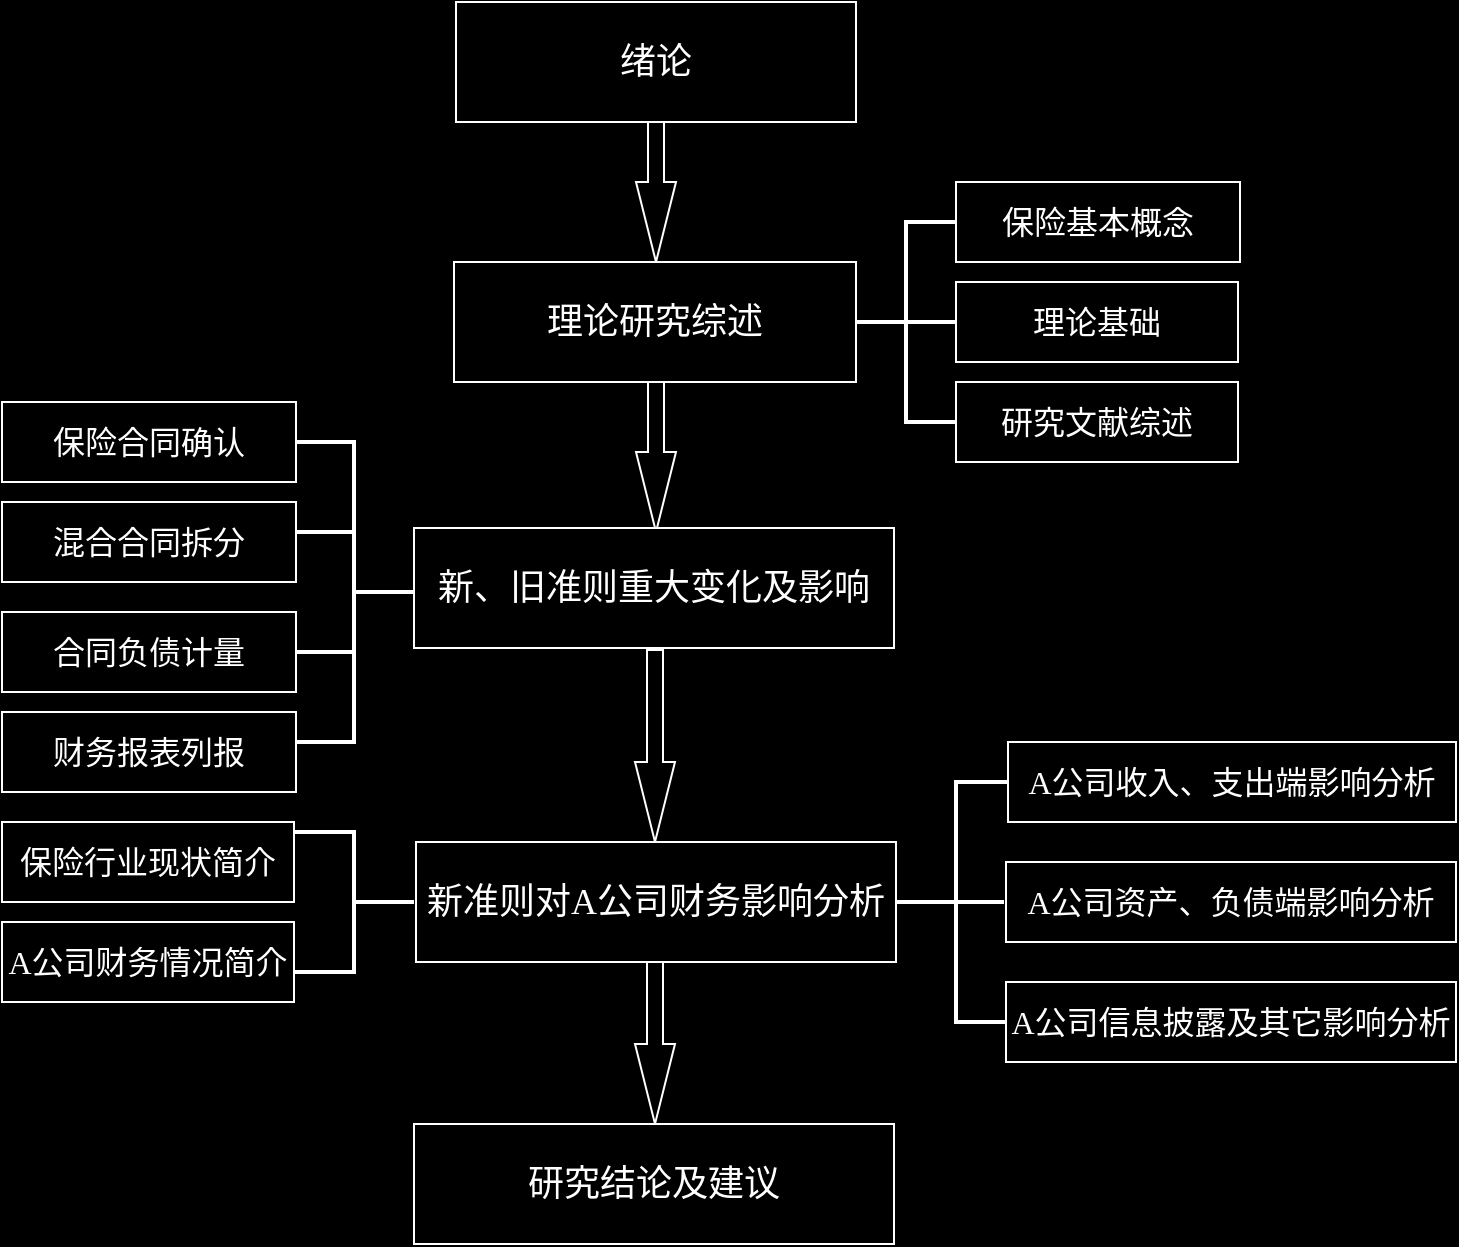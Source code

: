 <mxfile version="22.1.0" type="github">
  <diagram name="第 1 页" id="-5W15GyZ_S0E_zpRuecX">
    <mxGraphModel dx="984" dy="630" grid="0" gridSize="10" guides="1" tooltips="1" connect="1" arrows="1" fold="1" page="1" pageScale="1" pageWidth="1169" pageHeight="827" background="#000000" math="0" shadow="0">
      <root>
        <mxCell id="0" />
        <mxCell id="1" parent="0" />
        <mxCell id="SDJh8u2jdrH8w6KMBF2f-9" value="" style="html=1;shadow=0;dashed=0;align=center;verticalAlign=middle;shape=mxgraph.arrows2.arrow;dy=0.6;dx=40;direction=south;notch=0;fillColor=#000000;strokeColor=#FFFFFF;fontSize=16;fontStyle=0;fontFamily=Times New Roman;" parent="1" vertex="1">
          <mxGeometry x="410" y="230" width="20" height="85" as="geometry" />
        </mxCell>
        <mxCell id="SDJh8u2jdrH8w6KMBF2f-33" style="edgeStyle=none;rounded=0;orthogonalLoop=1;jettySize=auto;html=1;entryX=0.5;entryY=1;entryDx=0;entryDy=0;fontColor=#FFFFFF;strokeColor=#FFFFFF;fontSize=16;fontStyle=0;fontFamily=Times New Roman;" parent="1" edge="1">
          <mxGeometry relative="1" as="geometry">
            <mxPoint x="546.255" y="208.755" as="sourcePoint" />
            <mxPoint x="546.255" y="208.755" as="targetPoint" />
          </mxGeometry>
        </mxCell>
        <mxCell id="SDJh8u2jdrH8w6KMBF2f-37" value="" style="html=1;shadow=0;dashed=0;align=center;verticalAlign=middle;shape=mxgraph.arrows2.arrow;dy=0.6;dx=40;direction=south;notch=0;labelBackgroundColor=#000000;labelBorderColor=#000000;fillColor=#000000;strokeColor=#FFFFFF;fontSize=16;fontStyle=0;fontFamily=Times New Roman;" parent="1" vertex="1">
          <mxGeometry x="410" y="110" width="20" height="70" as="geometry" />
        </mxCell>
        <mxCell id="SDJh8u2jdrH8w6KMBF2f-39" value="新、旧准则重大变化及影响" style="rounded=0;whiteSpace=wrap;html=1;fontSize=18;fillColor=#000000;strokeColor=#FFFFFF;fontColor=#FFFFFF;fontStyle=0;fontFamily=Times New Roman;" parent="1" vertex="1">
          <mxGeometry x="299" y="313" width="240" height="60" as="geometry" />
        </mxCell>
        <mxCell id="SDJh8u2jdrH8w6KMBF2f-40" value="理论研究综述" style="rounded=0;whiteSpace=wrap;html=1;fontSize=18;fillColor=#000000;strokeColor=#FFFFFF;fontColor=#FFFFFF;fontStyle=0;fontFamily=Times New Roman;" parent="1" vertex="1">
          <mxGeometry x="319" y="180" width="201" height="60" as="geometry" />
        </mxCell>
        <mxCell id="SDJh8u2jdrH8w6KMBF2f-41" value="绪论" style="rounded=0;whiteSpace=wrap;html=1;fontSize=18;fillColor=#000000;strokeColor=#FFFFFF;fontColor=#FFFFFF;fontStyle=0;fontFamily=Times New Roman;" parent="1" vertex="1">
          <mxGeometry x="320" y="50" width="200" height="60" as="geometry" />
        </mxCell>
        <mxCell id="SDJh8u2jdrH8w6KMBF2f-42" value="保险基本概念" style="rounded=0;whiteSpace=wrap;html=1;fontSize=16;fontColor=#FFFFFF;strokeColor=#FFFFFF;fillColor=#000000;fontStyle=0;fontFamily=Times New Roman;" parent="1" vertex="1">
          <mxGeometry x="570" y="140" width="142" height="40" as="geometry" />
        </mxCell>
        <mxCell id="SDJh8u2jdrH8w6KMBF2f-43" value="理论基础" style="rounded=0;whiteSpace=wrap;html=1;fontSize=16;fontColor=#FFFFFF;strokeColor=#FFFFFF;fillColor=#000000;fontStyle=0;fontFamily=Times New Roman;" parent="1" vertex="1">
          <mxGeometry x="570" y="190" width="141" height="40" as="geometry" />
        </mxCell>
        <mxCell id="SDJh8u2jdrH8w6KMBF2f-45" value="" style="strokeWidth=2;html=1;shape=mxgraph.flowchart.annotation_2;align=left;labelPosition=right;pointerEvents=1;strokeColor=#FFFFFF;fontSize=16;fontStyle=0;fontFamily=Times New Roman;" parent="1" vertex="1">
          <mxGeometry x="520" y="160" width="50" height="100" as="geometry" />
        </mxCell>
        <mxCell id="SDJh8u2jdrH8w6KMBF2f-47" value="" style="line;strokeWidth=2;html=1;strokeColor=#FFFFFF;fontColor=#FFFFFF;fontSize=16;fontStyle=0;fontFamily=Times New Roman;" parent="1" vertex="1">
          <mxGeometry x="540" y="205" width="30" height="10" as="geometry" />
        </mxCell>
        <mxCell id="SDJh8u2jdrH8w6KMBF2f-48" value="研究文献综述" style="rounded=0;whiteSpace=wrap;html=1;fontSize=16;fontColor=#FFFFFF;strokeColor=#FFFFFF;fillColor=#000000;fontStyle=0;fontFamily=Times New Roman;" parent="1" vertex="1">
          <mxGeometry x="570" y="240" width="141" height="40" as="geometry" />
        </mxCell>
        <mxCell id="SDJh8u2jdrH8w6KMBF2f-49" value="" style="strokeWidth=2;html=1;shape=mxgraph.flowchart.annotation_2;align=left;labelPosition=right;pointerEvents=1;rotation=-180;strokeColor=#FFFFFF;fontSize=16;fontStyle=0;fontFamily=Times New Roman;" parent="1" vertex="1">
          <mxGeometry x="239" y="270" width="60" height="150" as="geometry" />
        </mxCell>
        <mxCell id="SDJh8u2jdrH8w6KMBF2f-51" value="" style="line;strokeWidth=2;html=1;strokeColor=#FFFFFF;fontSize=16;fontStyle=0;fontFamily=Times New Roman;" parent="1" vertex="1">
          <mxGeometry x="239" y="310" width="30" height="10" as="geometry" />
        </mxCell>
        <mxCell id="SDJh8u2jdrH8w6KMBF2f-52" value="" style="line;strokeWidth=2;html=1;strokeColor=#FFFFFF;fontSize=16;fontStyle=0;fontFamily=Times New Roman;" parent="1" vertex="1">
          <mxGeometry x="239" y="370" width="30" height="10" as="geometry" />
        </mxCell>
        <mxCell id="SDJh8u2jdrH8w6KMBF2f-56" value="保险合同确认" style="rounded=0;whiteSpace=wrap;html=1;fontColor=#FFFFFF;fillColor=#000000;strokeColor=#FFFFFF;fontSize=16;fontStyle=0;fontFamily=Times New Roman;" parent="1" vertex="1">
          <mxGeometry x="93" y="250" width="147" height="40" as="geometry" />
        </mxCell>
        <mxCell id="SDJh8u2jdrH8w6KMBF2f-57" value="混合合同拆分" style="rounded=0;whiteSpace=wrap;html=1;fontColor=#FFFFFF;fillColor=#000000;strokeColor=#FFFFFF;fontSize=16;fontStyle=0;fontFamily=Times New Roman;" parent="1" vertex="1">
          <mxGeometry x="93" y="300" width="147" height="40" as="geometry" />
        </mxCell>
        <mxCell id="SDJh8u2jdrH8w6KMBF2f-58" value="合同负债计量" style="rounded=0;whiteSpace=wrap;html=1;fontColor=#FFFFFF;fillColor=#000000;strokeColor=#FFFFFF;fontSize=16;fontStyle=0;fontFamily=Times New Roman;" parent="1" vertex="1">
          <mxGeometry x="93" y="355" width="147" height="40" as="geometry" />
        </mxCell>
        <mxCell id="SDJh8u2jdrH8w6KMBF2f-59" value="财务报表列报" style="rounded=0;whiteSpace=wrap;html=1;fontColor=#FFFFFF;fillColor=#000000;strokeColor=#FFFFFF;fontSize=16;fontStyle=0;fontFamily=Times New Roman;" parent="1" vertex="1">
          <mxGeometry x="93" y="405" width="147" height="40" as="geometry" />
        </mxCell>
        <mxCell id="SDJh8u2jdrH8w6KMBF2f-62" value="" style="html=1;shadow=0;dashed=0;align=center;verticalAlign=middle;shape=mxgraph.arrows2.arrow;dy=0.6;dx=40;direction=south;notch=0;fillColor=#000000;strokeColor=#FFFFFF;fontSize=16;fontStyle=0;fontFamily=Times New Roman;" parent="1" vertex="1">
          <mxGeometry x="409.5" y="374" width="20" height="96" as="geometry" />
        </mxCell>
        <mxCell id="SDJh8u2jdrH8w6KMBF2f-63" value="新准则对A公司财务影响分析" style="rounded=0;whiteSpace=wrap;html=1;fontSize=18;fontColor=#FFFFFF;strokeColor=#FFFFFF;fillColor=#000000;fontStyle=0;fontFamily=Times New Roman;" parent="1" vertex="1">
          <mxGeometry x="300" y="470" width="240" height="60" as="geometry" />
        </mxCell>
        <mxCell id="SDJh8u2jdrH8w6KMBF2f-64" value="" style="html=1;shadow=0;dashed=0;align=center;verticalAlign=middle;shape=mxgraph.arrows2.arrow;dy=0.6;dx=40;direction=south;notch=0;strokeColor=#FFFFFF;fillColor=#000000;fontSize=16;fontStyle=0;fontFamily=Times New Roman;" parent="1" vertex="1">
          <mxGeometry x="409.5" y="530" width="20" height="81" as="geometry" />
        </mxCell>
        <mxCell id="SDJh8u2jdrH8w6KMBF2f-65" value="研究结论及建议" style="rounded=0;whiteSpace=wrap;html=1;fontSize=18;fillColor=#000000;strokeColor=#FFFFFF;fontColor=#FFFFFF;fontStyle=0;fontFamily=Times New Roman;" parent="1" vertex="1">
          <mxGeometry x="299" y="611" width="240" height="60" as="geometry" />
        </mxCell>
        <mxCell id="SDJh8u2jdrH8w6KMBF2f-66" value="" style="strokeWidth=2;html=1;shape=mxgraph.flowchart.annotation_2;align=left;labelPosition=right;pointerEvents=1;rotation=0;labelBackgroundColor=none;labelBorderColor=#FFFFFF;fillColor=#FFFFFF;strokeColor=#FFFFFF;fontSize=16;fontStyle=0;fontFamily=Times New Roman;" parent="1" vertex="1">
          <mxGeometry x="540" y="440" width="60" height="120" as="geometry" />
        </mxCell>
        <mxCell id="SDJh8u2jdrH8w6KMBF2f-67" value="A公司收入、支出端影响分析" style="rounded=0;whiteSpace=wrap;html=1;fontSize=16;strokeColor=#FFFFFF;fillColor=#000000;fontColor=#FFFFFF;fontStyle=0;fontFamily=Times New Roman;" parent="1" vertex="1">
          <mxGeometry x="596" y="420" width="224" height="40" as="geometry" />
        </mxCell>
        <mxCell id="SDJh8u2jdrH8w6KMBF2f-68" value="" style="strokeWidth=2;html=1;shape=mxgraph.flowchart.annotation_2;align=left;labelPosition=right;pointerEvents=1;rotation=-180;strokeColor=#FFFFFF;fontSize=16;fontStyle=0;fontFamily=Times New Roman;" parent="1" vertex="1">
          <mxGeometry x="239" y="465" width="60" height="70" as="geometry" />
        </mxCell>
        <mxCell id="SDJh8u2jdrH8w6KMBF2f-69" value="保险行业现状简介" style="rounded=0;whiteSpace=wrap;html=1;fontColor=#FFFFFF;fillColor=#000000;strokeColor=#FFFFFF;fontSize=16;fontStyle=0;fontFamily=Times New Roman;" parent="1" vertex="1">
          <mxGeometry x="93" y="460" width="146" height="40" as="geometry" />
        </mxCell>
        <mxCell id="SDJh8u2jdrH8w6KMBF2f-70" value="A公司财务情况简介" style="rounded=0;whiteSpace=wrap;html=1;fontColor=#FFFFFF;fillColor=#000000;strokeColor=#FFFFFF;fontSize=16;fontStyle=0;fontFamily=Times New Roman;" parent="1" vertex="1">
          <mxGeometry x="93" y="510" width="146" height="40" as="geometry" />
        </mxCell>
        <mxCell id="SDJh8u2jdrH8w6KMBF2f-71" value="A公司资产、负债端影响分析" style="rounded=0;whiteSpace=wrap;html=1;fontSize=16;strokeColor=#FFFFFF;fillColor=#000000;fontColor=#FFFFFF;fontStyle=0;fontFamily=Times New Roman;" parent="1" vertex="1">
          <mxGeometry x="595" y="480" width="225" height="40" as="geometry" />
        </mxCell>
        <mxCell id="SDJh8u2jdrH8w6KMBF2f-72" value="A公司信息披露及其它影响分析" style="rounded=0;whiteSpace=wrap;html=1;fontSize=16;strokeColor=#FFFFFF;fillColor=#000000;fontColor=#FFFFFF;fontStyle=0;fontFamily=Times New Roman;" parent="1" vertex="1">
          <mxGeometry x="595" y="540" width="225" height="40" as="geometry" />
        </mxCell>
        <mxCell id="SDJh8u2jdrH8w6KMBF2f-73" value="" style="line;strokeWidth=2;html=1;strokeColor=#FFFFFF;fontSize=16;fontStyle=0;fontFamily=Times New Roman;" parent="1" vertex="1">
          <mxGeometry x="570" y="495" width="24" height="10" as="geometry" />
        </mxCell>
      </root>
    </mxGraphModel>
  </diagram>
</mxfile>
